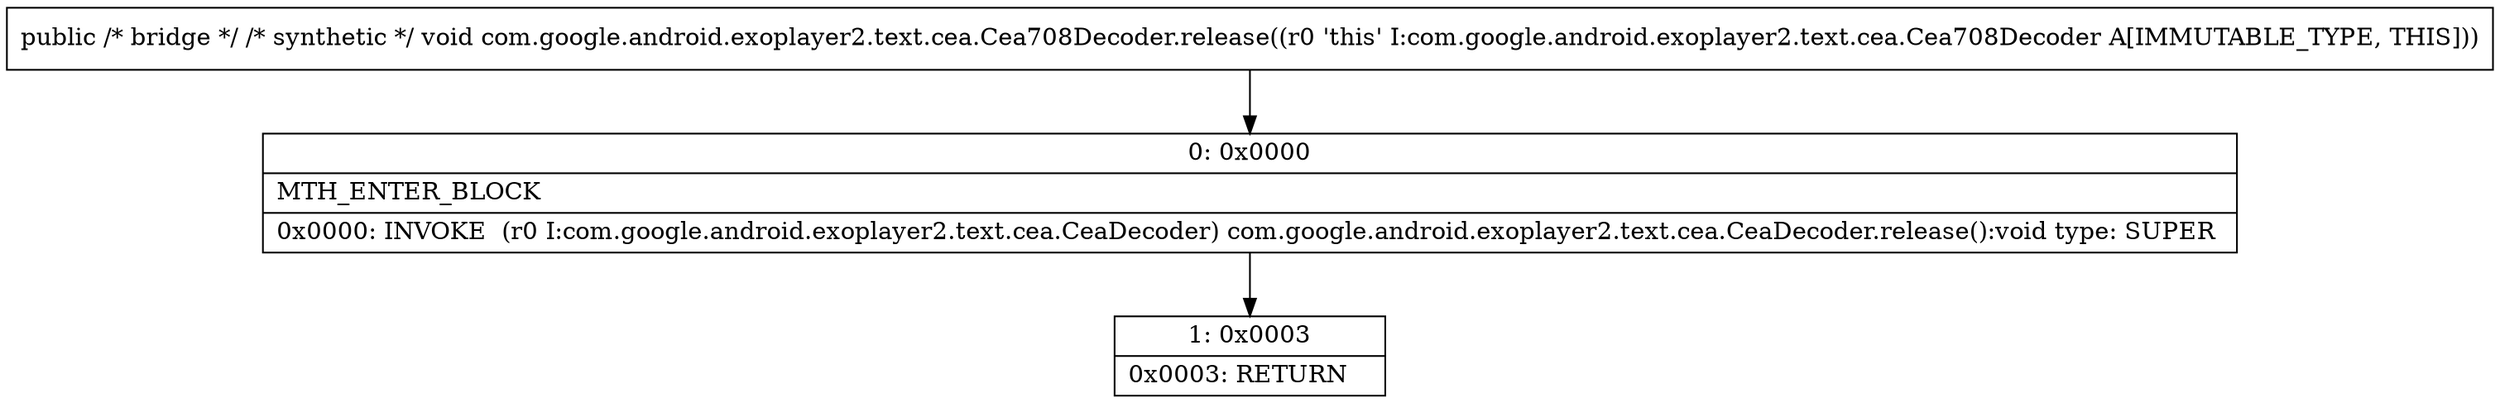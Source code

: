 digraph "CFG forcom.google.android.exoplayer2.text.cea.Cea708Decoder.release()V" {
Node_0 [shape=record,label="{0\:\ 0x0000|MTH_ENTER_BLOCK\l|0x0000: INVOKE  (r0 I:com.google.android.exoplayer2.text.cea.CeaDecoder) com.google.android.exoplayer2.text.cea.CeaDecoder.release():void type: SUPER \l}"];
Node_1 [shape=record,label="{1\:\ 0x0003|0x0003: RETURN   \l}"];
MethodNode[shape=record,label="{public \/* bridge *\/ \/* synthetic *\/ void com.google.android.exoplayer2.text.cea.Cea708Decoder.release((r0 'this' I:com.google.android.exoplayer2.text.cea.Cea708Decoder A[IMMUTABLE_TYPE, THIS])) }"];
MethodNode -> Node_0;
Node_0 -> Node_1;
}

